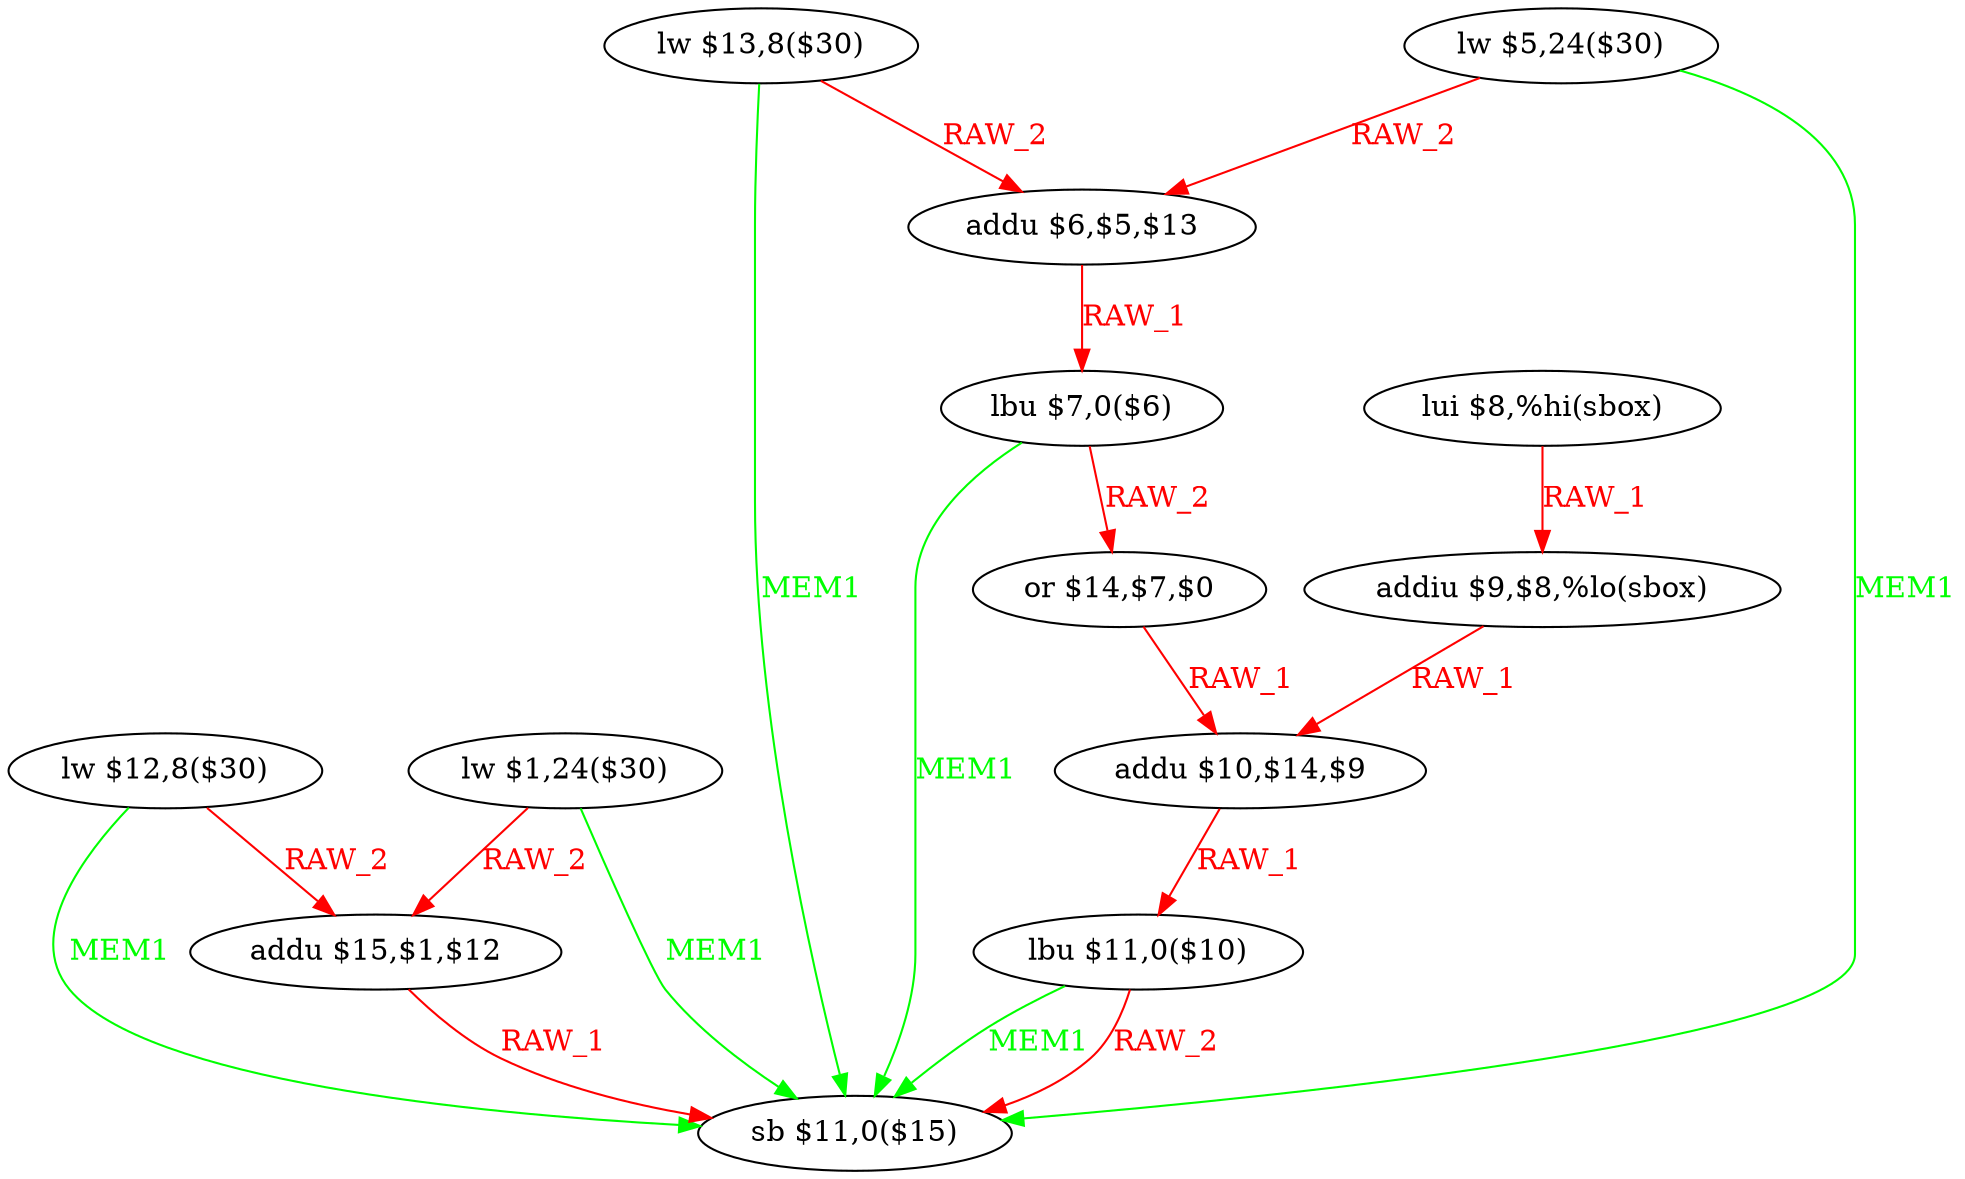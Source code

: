 digraph G1 {
node [shape = ellipse];
i0 [label = "lw $12,8($30)"] ;
i0 ->  i2 [color = red, fontcolor = red, label= "RAW_2"];
i0 ->  i12 [color = green, fontcolor = green, label= "MEM1"];
i2 [label = "addu $15,$1,$12"] ;
i2 ->  i12 [color = red, fontcolor = red, label= "RAW_1"];
i12 [label = "sb $11,0($15)"] ;
i1 [label = "lw $1,24($30)"] ;
i1 ->  i2 [color = red, fontcolor = red, label= "RAW_2"];
i1 ->  i12 [color = green, fontcolor = green, label= "MEM1"];
i3 [label = "lw $13,8($30)"] ;
i3 ->  i5 [color = red, fontcolor = red, label= "RAW_2"];
i3 ->  i12 [color = green, fontcolor = green, label= "MEM1"];
i5 [label = "addu $6,$5,$13"] ;
i5 ->  i6 [color = red, fontcolor = red, label= "RAW_1"];
i6 [label = "lbu $7,0($6)"] ;
i6 ->  i7 [color = red, fontcolor = red, label= "RAW_2"];
i6 ->  i12 [color = green, fontcolor = green, label= "MEM1"];
i7 [label = "or $14,$7,$0"] ;
i7 ->  i10 [color = red, fontcolor = red, label= "RAW_1"];
i10 [label = "addu $10,$14,$9"] ;
i10 ->  i11 [color = red, fontcolor = red, label= "RAW_1"];
i11 [label = "lbu $11,0($10)"] ;
i11 ->  i12 [color = green, fontcolor = green, label= "MEM1"];
i11 ->  i12 [color = red, fontcolor = red, label= "RAW_2"];
i4 [label = "lw $5,24($30)"] ;
i4 ->  i5 [color = red, fontcolor = red, label= "RAW_2"];
i4 ->  i12 [color = green, fontcolor = green, label= "MEM1"];
i8 [label = "lui $8,%hi(sbox)"] ;
i8 ->  i9 [color = red, fontcolor = red, label= "RAW_1"];
i9 [label = "addiu $9,$8,%lo(sbox)"] ;
i9 ->  i10 [color = red, fontcolor = red, label= "RAW_1"];
}
